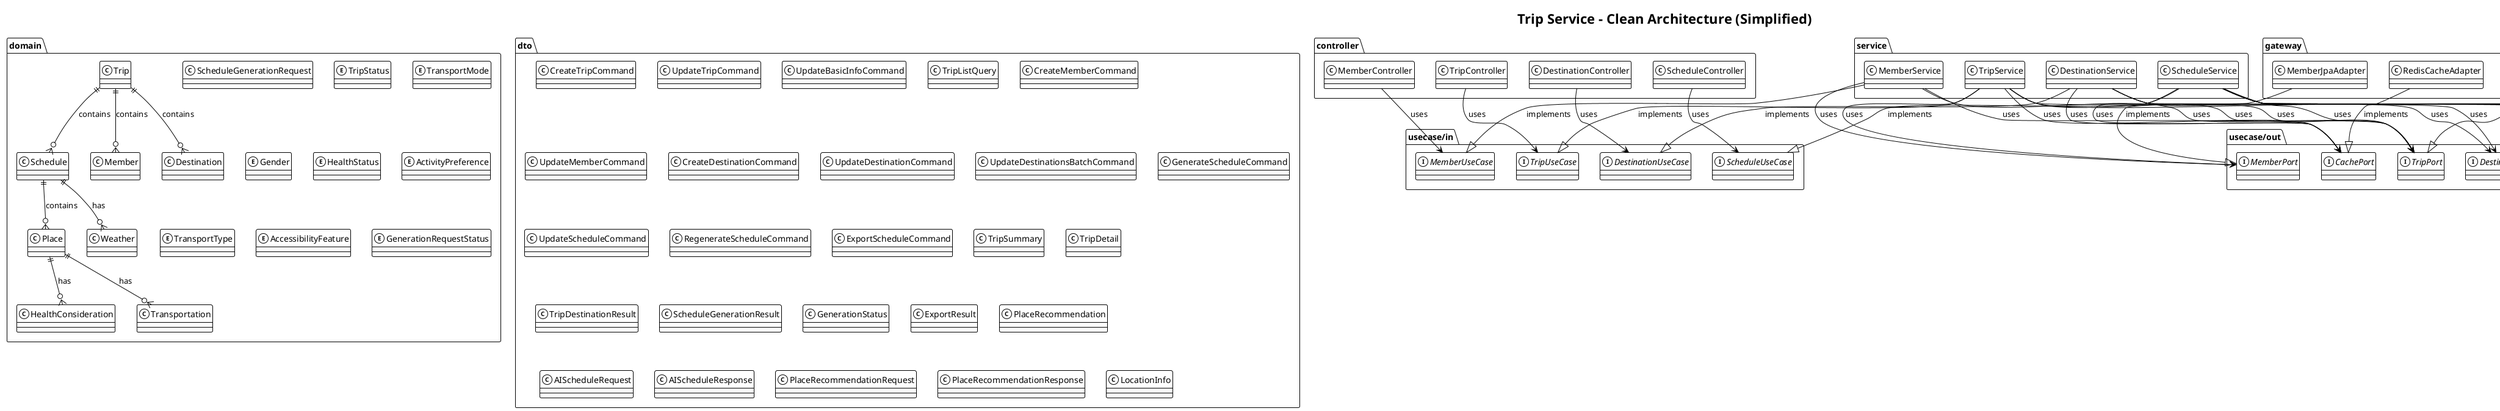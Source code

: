 @startuml
!theme mono

title Trip Service - Clean Architecture (Simplified)

' ===== USE CASE LAYER (INPUT PORTS) =====
package "usecase/in" {
    interface TripUseCase
    interface MemberUseCase
    interface DestinationUseCase
    interface ScheduleUseCase
}

' ===== USE CASE LAYER (OUTPUT PORTS) =====
package "usecase/out" {
    interface TripPort
    interface MemberPort
    interface DestinationPort
    interface SchedulePort
    interface AIServicePort
    interface LocationServicePort
    interface ExportServicePort
    interface CachePort
    interface EventPort
}

' ===== SERVICE LAYER =====
package "service" {
    class TripService
    class MemberService
    class DestinationService
    class ScheduleService
}

' ===== DOMAIN LAYER =====
package "domain" {
    class Trip
    class Member
    class Destination
    class Schedule
    class Place
    class Weather
    class Transportation
    class HealthConsideration
    class ScheduleGenerationRequest
    
    enum TripStatus
    enum TransportMode
    enum Gender
    enum HealthStatus
    enum ActivityPreference
    enum TransportType
    enum AccessibilityFeature
    enum GenerationRequestStatus
}

' ===== CONTROLLER LAYER =====
package "controller" {
    class TripController
    class MemberController
    class DestinationController
    class ScheduleController
}

' ===== GATEWAY LAYER =====
package "gateway" {
    class TripJpaAdapter
    class MemberJpaAdapter
    class DestinationJpaAdapter
    class ScheduleJpaAdapter
    class AIServiceAdapter
    class LocationServiceAdapter
    class ExportServiceAdapter
    class RedisCacheAdapter
    class EventPublisherAdapter
}

' ===== DTO LAYER =====
package "dto" {
    ' Command Objects
    class CreateTripCommand
    class UpdateTripCommand
    class UpdateBasicInfoCommand
    class TripListQuery
    class CreateMemberCommand
    class UpdateMemberCommand
    class CreateDestinationCommand
    class UpdateDestinationCommand
    class UpdateDestinationsBatchCommand
    class GenerateScheduleCommand
    class UpdateScheduleCommand
    class RegenerateScheduleCommand
    class ExportScheduleCommand
    
    ' Response Objects
    class TripSummary
    class TripDetail
    class TripDestinationResult
    class ScheduleGenerationResult
    class GenerationStatus
    class ExportResult
    class PlaceRecommendation
    
    ' External Service DTOs
    class AIScheduleRequest
    class AIScheduleResponse
    class PlaceRecommendationRequest
    class PlaceRecommendationResponse
    class LocationInfo
}

' ===== RELATIONSHIPS =====
' Clean Architecture Dependencies (Inner -> Outer)
TripService --|> TripUseCase : implements
MemberService --|> MemberUseCase : implements
DestinationService --|> DestinationUseCase : implements
ScheduleService --|> ScheduleUseCase : implements

TripController --> TripUseCase : uses
MemberController --> MemberUseCase : uses
DestinationController --> DestinationUseCase : uses
ScheduleController --> ScheduleUseCase : uses

TripJpaAdapter --|> TripPort : implements
MemberJpaAdapter --|> MemberPort : implements
DestinationJpaAdapter --|> DestinationPort : implements
ScheduleJpaAdapter --|> SchedulePort : implements
AIServiceAdapter --|> AIServicePort : implements
LocationServiceAdapter --|> LocationServicePort : implements
ExportServiceAdapter --|> ExportServicePort : implements
RedisCacheAdapter --|> CachePort : implements
EventPublisherAdapter --|> EventPort : implements

TripService --> TripPort : uses
TripService --> MemberPort : uses
TripService --> DestinationPort : uses
TripService --> CachePort : uses
TripService --> EventPort : uses

MemberService --> MemberPort : uses
MemberService --> TripPort : uses
MemberService --> CachePort : uses

DestinationService --> DestinationPort : uses
DestinationService --> TripPort : uses
DestinationService --> LocationServicePort : uses
DestinationService --> CachePort : uses

ScheduleService --> SchedulePort : uses
ScheduleService --> TripPort : uses
ScheduleService --> AIServicePort : uses
ScheduleService --> ExportServicePort : uses
ScheduleService --> CachePort : uses
ScheduleService --> EventPort : uses

' Domain Relationships
Trip ||--o{ Member : contains
Trip ||--o{ Destination : contains
Trip ||--o{ Schedule : contains
Schedule ||--o{ Place : contains
Schedule ||--o{ Weather : has
Place ||--o{ Transportation : has
Place ||--o{ HealthConsideration : has

@enduml